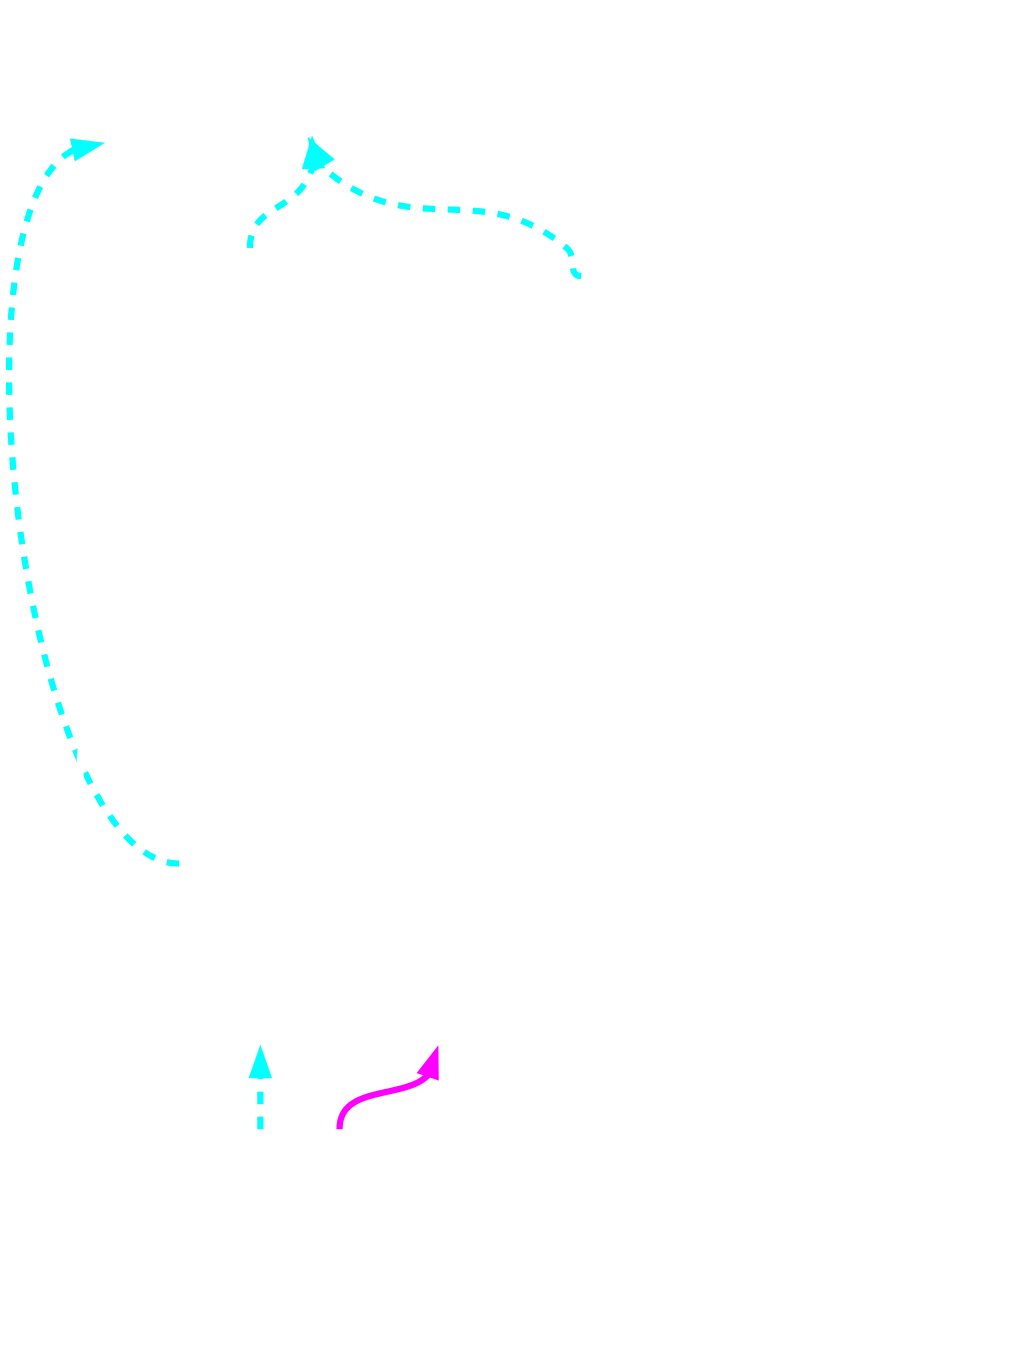 digraph "scheduler input for foo:" {
	rankdir="BT";
	bgcolor="transparent";

	Node0x3f8a010 [shape=record,shape=Mrecord,label="{EntryToken|0x3f8a010|{<d0>ch}}", penwidth=3,color="white",fontname="Calibri",fontsize=16,fontcolor="white"];
	Node0x3fb3e50 [shape=record,shape=Mrecord,label="{Register %vreg0|0x3fb3e50|{<d0>i32}}", penwidth=3,color="white",fontname="Calibri",fontsize=16,fontcolor="white"];
	Node0x3fb4060 [shape=record,shape=Mrecord,label="{Register %vreg1|0x3fb4060|{<d0>i32}}", penwidth=3,color="white",fontname="Calibri",fontsize=16,fontcolor="white"];
	Node0x3fb4378 [shape=record,shape=Mrecord,label="{Register %R0|0x3fb4378|{<d0>i32}}", penwidth=3,color="white",fontname="Calibri",fontsize=16,fontcolor="white"];
	Node0x3fb3f58 [shape=record,shape=Mrecord,label="{{<s0>0|<s1>1}|CopyFromReg [ORD=1]|0x3fb3f58|{<d0>i32|<d1>ch}}", penwidth=3,color="white",fontname="Calibri",fontsize=16,fontcolor="white"];
	Node0x3fb3f58:s0 -> Node0x3f8a010:d0[style=dashed, penwidth=3,color="cyan",fontname="Calibri",fontsize=16,fontcolor="white"];
	Node0x3fb3f58:s1 -> Node0x3fb3e50:d0[penwidth=3,color="white",fontname="Calibri",fontsize=16,fontcolor="white"];
	Node0x3fb4168 [shape=record,shape=Mrecord,label="{{<s0>0|<s1>1}|CopyFromReg [ORD=1]|0x3fb4168|{<d0>i32|<d1>ch}}", penwidth=3,color="white",fontname="Calibri",fontsize=16,fontcolor="white"];
	Node0x3fb4168:s0 -> Node0x3f8a010:d0[style=dashed, penwidth=3,color="cyan",fontname="Calibri",fontsize=16,fontcolor="white"];
	Node0x3fb4168:s1 -> Node0x3fb4060:d0[penwidth=3,color="white",fontname="Calibri",fontsize=16,fontcolor="white"];
	Node0x3fb4270 [shape=record,shape=Mrecord,label="{{<s0>0|<s1>1}|ADDrr [ORD=2]|0x3fb4270|{<d0>i32}}", penwidth=3,color="white",fontname="Calibri",fontsize=16,fontcolor="white"];
	Node0x3fb4270:s0 -> Node0x3fb3f58:d0[penwidth=3,color="white",fontname="Calibri",fontsize=16,fontcolor="white"];
	Node0x3fb4270:s1 -> Node0x3fb4168:d0[penwidth=3,color="white",fontname="Calibri",fontsize=16,fontcolor="white"];
	Node0x3fb4480 [shape=record,shape=Mrecord,label="{{<s0>0|<s1>2|<s2>1}|CopyToReg [ORD=3]|0x3fb4480|{<d0>ch|<d1>glue}}", penwidth=3,color="white",fontname="Calibri",fontsize=16,fontcolor="white"];
	Node0x3fb4480:s0 -> Node0x3f8a010:d0[style=dashed, penwidth=3,color="cyan",fontname="Calibri",fontsize=16,fontcolor="white"];
	Node0x3fb4480:s2 -> Node0x3fb4378:d0[penwidth=3,color="white",fontname="Calibri",fontsize=16,fontcolor="white"];
	Node0x3fb4480:s1 -> Node0x3fb4270:d0[penwidth=3,color="white",fontname="Calibri",fontsize=16,fontcolor="white"];
	Node0x3fb4588 [shape=record,shape=Mrecord,label="{{<s0>0|<s1>1|<s2>2}|RET [ORD=3]|0x3fb4588|{<d0>ch}}", penwidth=3,color="white",fontname="Calibri",fontsize=16,fontcolor="white"];
	Node0x3fb4588:s0 -> Node0x3fb4378:d0[penwidth=3,color="white",fontname="Calibri",fontsize=16,fontcolor="white"];
	Node0x3fb4588:s1 -> Node0x3fb4480:d0[style=dashed, penwidth=3,color="cyan",fontname="Calibri",fontsize=16,fontcolor="white"];
	Node0x3fb4588:s2 -> Node0x3fb4480:d1[style=bold, penwidth=3,color="magenta",fontname="Calibri",fontsize=16,fontcolor="white"];
}
